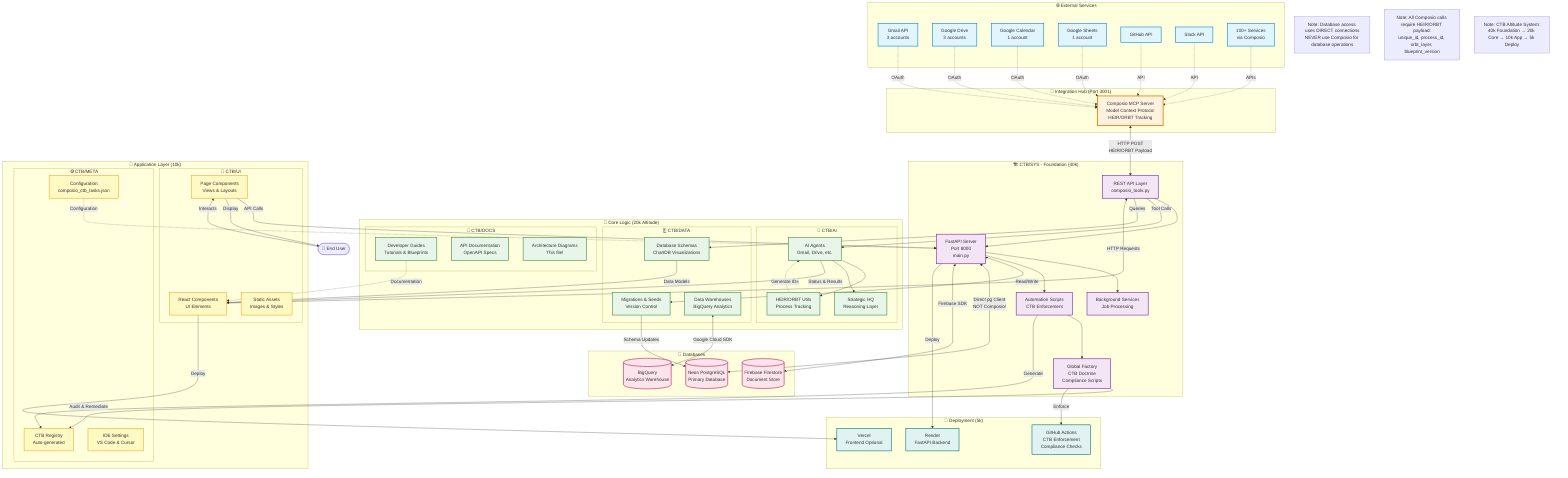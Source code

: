 %% IMO Creator System Architecture
%% Christmas Tree Backbone (CTB) v1.3.3
%% Generated: 2025-10-23

graph TB
    %% External Services Layer
    subgraph External["🌐 External Services"]
        Gmail[Gmail API<br/>3 accounts]
        Drive[Google Drive<br/>3 accounts]
        Calendar[Google Calendar<br/>1 account]
        Sheets[Google Sheets<br/>1 account]
        GitHub[GitHub API]
        Slack[Slack API]
        Others[100+ Services<br/>via Composio]
    end

    %% Integration Hub
    subgraph MCP["🔌 Integration Hub (Port 3001)"]
        ComposioMCP[Composio MCP Server<br/>Model Context Protocol<br/>HEIR/ORBT Tracking]
    end

    %% CTB Foundation Layer (40k Altitude)
    subgraph Foundation["🏗️ CTB/SYS - Foundation (40k)"]
        FastAPI[FastAPI Server<br/>Port 8000<br/>main.py]
        API[REST API Layer<br/>composio_tools.py]
        Services[Background Services<br/>Job Processing]
        Scripts[Automation Scripts<br/>CTB Enforcement]
        GlobalFactory[Global Factory<br/>CTB Doctrine<br/>Compliance Scripts]
    end

    %% CTB Core Logic Layer (20k Altitude)
    subgraph CoreLogic["🧠 Core Logic (20k Altitude)"]
        direction TB

        subgraph AI["🤖 CTB/AI"]
            Agents[AI Agents<br/>Gmail, Drive, etc.]
            ORBT[HEIR/ORBT Utils<br/>Process Tracking]
            SHQ[Strategic HQ<br/>Reasoning Layer]
        end

        subgraph Data["🗄️ CTB/DATA"]
            Schemas[Database Schemas<br/>ChartDB Visualizations]
            Migrations[Migrations & Seeds<br/>Version Control]
            Warehouses[Data Warehouses<br/>BigQuery Analytics]
        end

        subgraph Docs["📖 CTB/DOCS"]
            Guides[Developer Guides<br/>Tutorials & Blueprints]
            APIDocs[API Documentation<br/>OpenAPI Specs]
            Diagrams[Architecture Diagrams<br/>This file!]
        end
    end

    %% CTB Application Layer (10k Altitude)
    subgraph Application["🎨 Application Layer (10k)"]
        direction TB

        subgraph UI["🎨 CTB/UI"]
            Components[React Components<br/>UI Elements]
            Pages[Page Components<br/>Views & Layouts]
            Assets[Static Assets<br/>Images & Styles]
        end

        subgraph Meta["⚙️ CTB/META"]
            Config[Configuration<br/>composio_ctb_tasks.json]
            Registry[CTB Registry<br/>Auto-generated]
            IDESettings[IDE Settings<br/>VS Code & Cursor]
        end
    end

    %% Database Layer
    subgraph Databases["💾 Databases"]
        Neon[(Neon PostgreSQL<br/>Primary Database)]
        Firebase[(Firebase Firestore<br/>Document Store)]
        BigQuery[(BigQuery<br/>Analytics Warehouse)]
    end

    %% Deployment Layer (5k Altitude)
    subgraph Deployment["🚀 Deployment (5k)"]
        Render[Render<br/>FastAPI Backend]
        Vercel[Vercel<br/>Frontend Optional]
        CICD[GitHub Actions<br/>CTB Enforcement<br/>Compliance Checks]
    end

    %% Users
    User([👤 End User])

    %% External Services → MCP
    Gmail -.->|OAuth| ComposioMCP
    Drive -.->|OAuth| ComposioMCP
    Calendar -.->|OAuth| ComposioMCP
    Sheets -.->|OAuth| ComposioMCP
    GitHub -.->|API| ComposioMCP
    Slack -.->|API| ComposioMCP
    Others -.->|APIs| ComposioMCP

    %% MCP → Foundation
    ComposioMCP <-->|HTTP POST<br/>HEIR/ORBT Payload| API

    %% Foundation Internal
    API --> FastAPI
    FastAPI --> Services
    FastAPI --> Scripts
    Scripts --> GlobalFactory

    %% Foundation → Core Logic
    API -->|Tool Calls| Agents
    API -->|Queries| Schemas
    FastAPI <-->|Read/Write| Migrations

    %% AI Division Internal
    Agents --> ORBT
    Agents --> SHQ
    ORBT -.->|Generate IDs| Agents

    %% Core Logic → Application
    Agents -->|Status & Results| Components
    Schemas -->|Data Models| Components
    Guides -.->|Documentation| Components

    %% Application → Foundation
    Components -->|HTTP Requests| API
    Pages -->|API Calls| FastAPI
    Config -.->|Configuration| FastAPI

    %% Database Connections
    FastAPI <-->|Direct pg Client<br/>NOT Composio!| Neon
    FastAPI <-->|Firebase SDK| Firebase
    Warehouses <-->|Google Cloud SDK| BigQuery
    Migrations -->|Schema Updates| Neon

    %% Meta/Registry
    Scripts -->|Generate| Registry
    GlobalFactory -->|Audit & Remediate| Registry

    %% Deployment
    FastAPI -->|Deploy| Render
    Components -->|Deploy| Vercel
    GlobalFactory -->|Enforce| CICD

    %% User Interaction
    User -->|Interacts| Pages
    Pages -->|Display| User

    %% Styling
    classDef external fill:#e1f5ff,stroke:#0288d1,stroke-width:2px
    classDef mcp fill:#fff3e0,stroke:#f57c00,stroke-width:3px
    classDef foundation fill:#f3e5f5,stroke:#7b1fa2,stroke-width:2px
    classDef core fill:#e8f5e9,stroke:#388e3c,stroke-width:2px
    classDef app fill:#fff9c4,stroke:#f9a825,stroke-width:2px
    classDef db fill:#fce4ec,stroke:#c2185b,stroke-width:2px
    classDef deploy fill:#e0f2f1,stroke:#00796b,stroke-width:2px

    class Gmail,Drive,Calendar,Sheets,GitHub,Slack,Others external
    class ComposioMCP mcp
    class FastAPI,API,Services,Scripts,GlobalFactory foundation
    class Agents,ORBT,SHQ,Schemas,Migrations,Warehouses,Guides,APIDocs,Diagrams core
    class Components,Pages,Assets,Config,Registry,IDESettings app
    class Neon,Firebase,BigQuery db
    class Render,Vercel,CICD deploy

    %% Notes
    note1[Note: Database access uses DIRECT connections<br/>NEVER use Composio for database operations]
    note2[Note: All Composio calls require HEIR/ORBT payload:<br/>unique_id, process_id, orbt_layer, blueprint_version]
    note3[Note: CTB Altitude System:<br/>40k Foundation → 20k Core → 10k App → 5k Deploy]